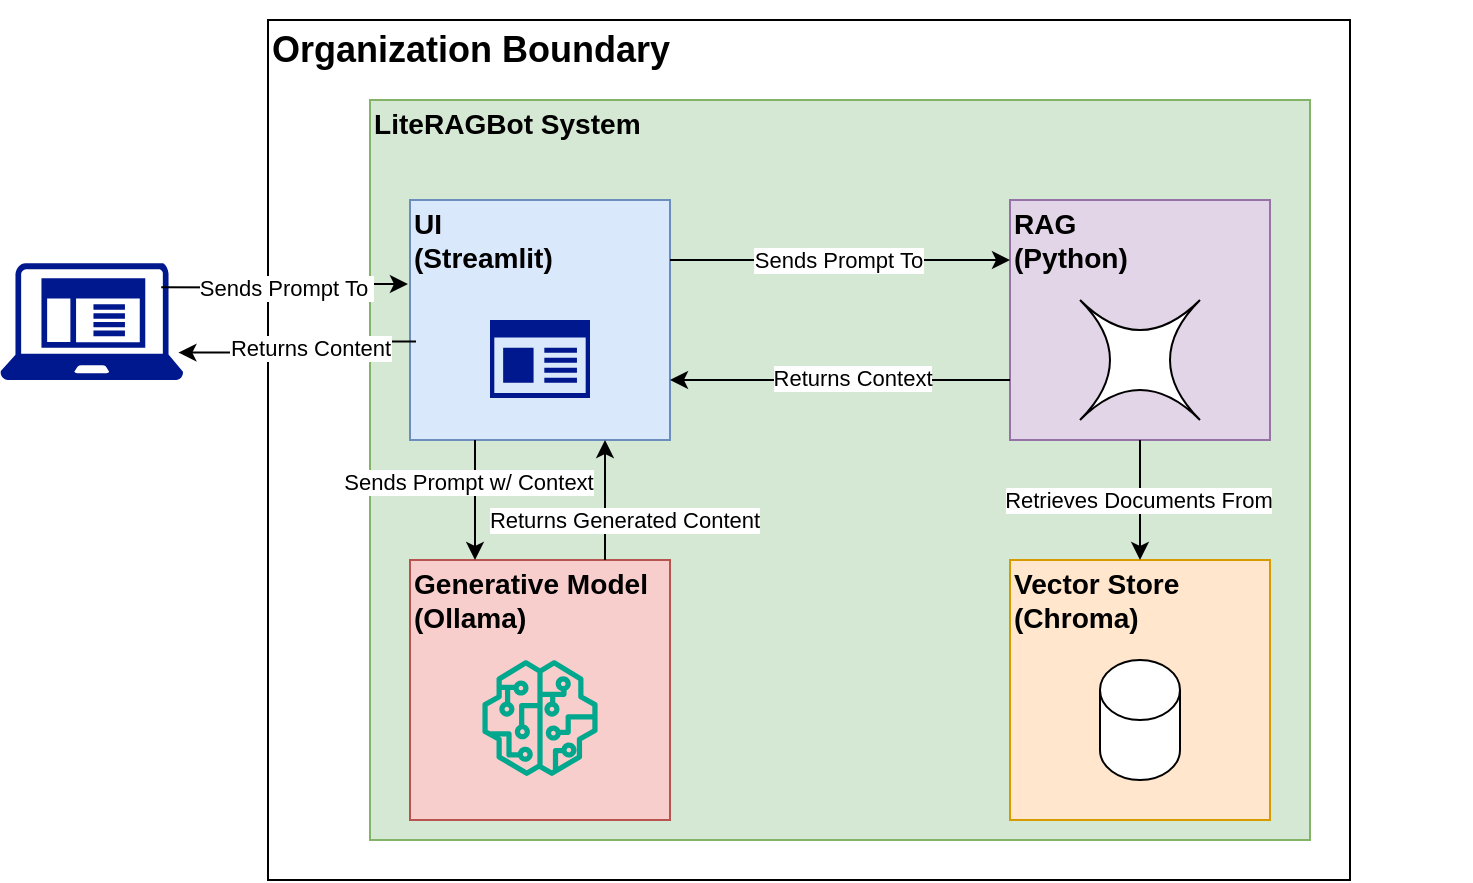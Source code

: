 <mxfile version="24.8.6">
  <diagram name="Page-1" id="RHXMkg8_H6TQGiqPr1Bk">
    <mxGraphModel dx="1180" dy="2975" grid="1" gridSize="10" guides="1" tooltips="1" connect="1" arrows="1" fold="1" page="1" pageScale="1" pageWidth="850" pageHeight="1100" math="0" shadow="0">
      <root>
        <mxCell id="0" />
        <mxCell id="1" parent="0" />
        <mxCell id="zv_h5Y6OcpjjRqXLdyc9-14" value="&lt;h2&gt;Organization Boundary&lt;/h2&gt;" style="rounded=0;whiteSpace=wrap;html=1;align=left;verticalAlign=top;labelPosition=center;verticalLabelPosition=middle;spacing=2;spacingLeft=0;spacingBottom=0;spacingTop=-17;" parent="1" vertex="1">
          <mxGeometry x="149" y="-2190" width="541" height="430" as="geometry" />
        </mxCell>
        <mxCell id="zv_h5Y6OcpjjRqXLdyc9-17" value="" style="group;textShadow=1;" parent="1" vertex="1" connectable="0">
          <mxGeometry x="200" y="-2150" width="550" height="380" as="geometry" />
        </mxCell>
        <mxCell id="zv_h5Y6OcpjjRqXLdyc9-18" value="&lt;h3&gt;LiteRAGBot System&lt;/h3&gt;" style="rounded=0;whiteSpace=wrap;html=1;align=left;verticalAlign=top;labelPosition=center;verticalLabelPosition=middle;spacing=2;spacingLeft=0;spacingBottom=0;spacingTop=-17;fillColor=#d5e8d4;strokeColor=#82b366;" parent="zv_h5Y6OcpjjRqXLdyc9-17" vertex="1">
          <mxGeometry width="470" height="370" as="geometry" />
        </mxCell>
        <mxCell id="ElPAvXAODItGgV-7TAqq-1" value="" style="group;textShadow=1;" parent="zv_h5Y6OcpjjRqXLdyc9-17" vertex="1" connectable="0">
          <mxGeometry x="20" y="50" width="130" height="120" as="geometry" />
        </mxCell>
        <mxCell id="ElPAvXAODItGgV-7TAqq-2" value="&lt;h3&gt;UI&lt;br&gt;(Streamlit)&lt;/h3&gt;" style="rounded=0;whiteSpace=wrap;html=1;align=left;verticalAlign=top;labelPosition=center;verticalLabelPosition=middle;spacing=2;spacingLeft=0;spacingBottom=0;spacingTop=-17;fillColor=#dae8fc;strokeColor=#6c8ebf;" parent="ElPAvXAODItGgV-7TAqq-1" vertex="1">
          <mxGeometry width="130" height="120" as="geometry" />
        </mxCell>
        <mxCell id="zv_h5Y6OcpjjRqXLdyc9-19" value="" style="sketch=0;aspect=fixed;pointerEvents=1;shadow=0;dashed=0;html=1;strokeColor=none;labelPosition=center;verticalLabelPosition=bottom;verticalAlign=top;align=center;fillColor=#00188D;shape=mxgraph.mscae.enterprise.app_generic" parent="ElPAvXAODItGgV-7TAqq-1" vertex="1">
          <mxGeometry x="40" y="60" width="50" height="39" as="geometry" />
        </mxCell>
        <mxCell id="KIqIY7wPr9Du4U6m_4qA-2" value="" style="sketch=0;aspect=fixed;pointerEvents=1;shadow=0;dashed=0;html=1;strokeColor=none;labelPosition=center;verticalLabelPosition=bottom;verticalAlign=top;align=center;fillColor=#00188D;shape=mxgraph.mscae.enterprise.client_application" parent="zv_h5Y6OcpjjRqXLdyc9-17" vertex="1">
          <mxGeometry x="-184.81" y="81.5" width="91.4" height="58.5" as="geometry" />
        </mxCell>
        <mxCell id="KIqIY7wPr9Du4U6m_4qA-10" value="Sends Prompt To&amp;nbsp;" style="edgeStyle=orthogonalEdgeStyle;rounded=0;orthogonalLoop=1;jettySize=auto;html=1;exitX=0.88;exitY=0.208;exitDx=0;exitDy=0;exitPerimeter=0;entryX=-0.008;entryY=0.35;entryDx=0;entryDy=0;entryPerimeter=0;" parent="zv_h5Y6OcpjjRqXLdyc9-17" source="KIqIY7wPr9Du4U6m_4qA-2" target="ElPAvXAODItGgV-7TAqq-2" edge="1">
          <mxGeometry relative="1" as="geometry">
            <mxPoint x="-134" y="199" as="sourcePoint" />
          </mxGeometry>
        </mxCell>
        <mxCell id="KIqIY7wPr9Du4U6m_4qA-16" style="edgeStyle=orthogonalEdgeStyle;rounded=0;orthogonalLoop=1;jettySize=auto;html=1;exitX=0.023;exitY=0.59;exitDx=0;exitDy=0;entryX=0.974;entryY=0.766;entryDx=0;entryDy=0;entryPerimeter=0;exitPerimeter=0;" parent="zv_h5Y6OcpjjRqXLdyc9-17" source="ElPAvXAODItGgV-7TAqq-2" target="KIqIY7wPr9Du4U6m_4qA-2" edge="1">
          <mxGeometry relative="1" as="geometry" />
        </mxCell>
        <mxCell id="KIqIY7wPr9Du4U6m_4qA-17" value="Returns Content" style="edgeLabel;html=1;align=center;verticalAlign=middle;resizable=0;points=[];" parent="KIqIY7wPr9Du4U6m_4qA-16" vertex="1" connectable="0">
          <mxGeometry x="0.092" y="-1" relative="1" as="geometry">
            <mxPoint x="9" y="-2" as="offset" />
          </mxGeometry>
        </mxCell>
        <mxCell id="KIqIY7wPr9Du4U6m_4qA-3" value="" style="group;textShadow=1;" parent="zv_h5Y6OcpjjRqXLdyc9-17" vertex="1" connectable="0">
          <mxGeometry x="20" y="230" width="130" height="130" as="geometry" />
        </mxCell>
        <mxCell id="KIqIY7wPr9Du4U6m_4qA-4" value="&lt;h3&gt;Generative Model&lt;br&gt;(Ollama)&lt;/h3&gt;" style="rounded=0;whiteSpace=wrap;html=1;align=left;verticalAlign=top;labelPosition=center;verticalLabelPosition=middle;spacing=2;spacingLeft=0;spacingBottom=0;spacingTop=-17;fillColor=#f8cecc;strokeColor=#b85450;" parent="KIqIY7wPr9Du4U6m_4qA-3" vertex="1">
          <mxGeometry width="130" height="130" as="geometry" />
        </mxCell>
        <mxCell id="KIqIY7wPr9Du4U6m_4qA-7" value="" style="sketch=0;outlineConnect=0;fontColor=#232F3E;gradientColor=none;fillColor=#01A88D;strokeColor=none;dashed=0;verticalLabelPosition=bottom;verticalAlign=top;align=center;html=1;fontSize=12;fontStyle=0;aspect=fixed;pointerEvents=1;shape=mxgraph.aws4.sagemaker_model;" parent="KIqIY7wPr9Du4U6m_4qA-3" vertex="1">
          <mxGeometry x="36" y="50" width="58" height="58" as="geometry" />
        </mxCell>
        <mxCell id="ElPAvXAODItGgV-7TAqq-4" style="edgeStyle=orthogonalEdgeStyle;rounded=0;orthogonalLoop=1;jettySize=auto;html=1;exitX=0.25;exitY=1;exitDx=0;exitDy=0;entryX=0.25;entryY=0;entryDx=0;entryDy=0;" parent="zv_h5Y6OcpjjRqXLdyc9-17" source="ElPAvXAODItGgV-7TAqq-2" target="KIqIY7wPr9Du4U6m_4qA-4" edge="1">
          <mxGeometry relative="1" as="geometry" />
        </mxCell>
        <mxCell id="ElPAvXAODItGgV-7TAqq-5" value="Sends Prompt w/ Context" style="edgeLabel;html=1;align=center;verticalAlign=middle;resizable=0;points=[];" parent="ElPAvXAODItGgV-7TAqq-4" vertex="1" connectable="0">
          <mxGeometry x="-0.189" y="1" relative="1" as="geometry">
            <mxPoint x="-5" y="-4" as="offset" />
          </mxGeometry>
        </mxCell>
        <mxCell id="ElPAvXAODItGgV-7TAqq-6" style="edgeStyle=orthogonalEdgeStyle;rounded=0;orthogonalLoop=1;jettySize=auto;html=1;exitX=0.75;exitY=0;exitDx=0;exitDy=0;entryX=0.75;entryY=1;entryDx=0;entryDy=0;" parent="zv_h5Y6OcpjjRqXLdyc9-17" source="KIqIY7wPr9Du4U6m_4qA-4" target="ElPAvXAODItGgV-7TAqq-2" edge="1">
          <mxGeometry relative="1" as="geometry" />
        </mxCell>
        <mxCell id="ElPAvXAODItGgV-7TAqq-7" value="Returns Generated Content" style="edgeLabel;html=1;align=center;verticalAlign=middle;resizable=0;points=[];" parent="ElPAvXAODItGgV-7TAqq-6" vertex="1" connectable="0">
          <mxGeometry x="-0.161" relative="1" as="geometry">
            <mxPoint x="9" y="5" as="offset" />
          </mxGeometry>
        </mxCell>
        <mxCell id="ElPAvXAODItGgV-7TAqq-8" value="" style="group;textShadow=1;" parent="zv_h5Y6OcpjjRqXLdyc9-17" vertex="1" connectable="0">
          <mxGeometry x="320" y="50" width="130" height="130" as="geometry" />
        </mxCell>
        <mxCell id="ElPAvXAODItGgV-7TAqq-9" value="&lt;h3&gt;RAG&lt;br&gt;(Python)&lt;/h3&gt;" style="rounded=0;whiteSpace=wrap;html=1;align=left;verticalAlign=top;labelPosition=center;verticalLabelPosition=middle;spacing=2;spacingLeft=0;spacingBottom=0;spacingTop=-17;fillColor=#e1d5e7;strokeColor=#9673a6;" parent="ElPAvXAODItGgV-7TAqq-8" vertex="1">
          <mxGeometry width="130" height="120" as="geometry" />
        </mxCell>
        <mxCell id="ElPAvXAODItGgV-7TAqq-11" value="" style="shape=switch;whiteSpace=wrap;html=1;" parent="ElPAvXAODItGgV-7TAqq-8" vertex="1">
          <mxGeometry x="35" y="50" width="60" height="60" as="geometry" />
        </mxCell>
        <mxCell id="DRT4EkGlhoHGdxRZwR4P-1" style="edgeStyle=orthogonalEdgeStyle;rounded=0;orthogonalLoop=1;jettySize=auto;html=1;exitX=0.5;exitY=1;exitDx=0;exitDy=0;" edge="1" parent="ElPAvXAODItGgV-7TAqq-8" source="ElPAvXAODItGgV-7TAqq-9" target="ElPAvXAODItGgV-7TAqq-9">
          <mxGeometry relative="1" as="geometry" />
        </mxCell>
        <mxCell id="ElPAvXAODItGgV-7TAqq-31" value="" style="group;textShadow=1;" parent="zv_h5Y6OcpjjRqXLdyc9-17" vertex="1" connectable="0">
          <mxGeometry x="320" y="230" width="135" height="130" as="geometry" />
        </mxCell>
        <mxCell id="ElPAvXAODItGgV-7TAqq-32" value="&lt;h3&gt;Vector Store&lt;br&gt;(Chroma)&lt;/h3&gt;" style="rounded=0;whiteSpace=wrap;html=1;align=left;verticalAlign=top;labelPosition=center;verticalLabelPosition=middle;spacing=2;spacingLeft=0;spacingBottom=0;spacingTop=-17;fillColor=#ffe6cc;strokeColor=#d79b00;" parent="ElPAvXAODItGgV-7TAqq-31" vertex="1">
          <mxGeometry width="130" height="130" as="geometry" />
        </mxCell>
        <mxCell id="ElPAvXAODItGgV-7TAqq-34" value="" style="shape=cylinder3;whiteSpace=wrap;html=1;boundedLbl=1;backgroundOutline=1;size=15;" parent="ElPAvXAODItGgV-7TAqq-31" vertex="1">
          <mxGeometry x="45" y="50" width="40" height="60" as="geometry" />
        </mxCell>
        <mxCell id="ElPAvXAODItGgV-7TAqq-35" style="edgeStyle=orthogonalEdgeStyle;rounded=0;orthogonalLoop=1;jettySize=auto;html=1;exitX=1;exitY=0.25;exitDx=0;exitDy=0;entryX=0;entryY=0.25;entryDx=0;entryDy=0;" parent="zv_h5Y6OcpjjRqXLdyc9-17" source="ElPAvXAODItGgV-7TAqq-2" target="ElPAvXAODItGgV-7TAqq-9" edge="1">
          <mxGeometry relative="1" as="geometry" />
        </mxCell>
        <mxCell id="ElPAvXAODItGgV-7TAqq-36" value="Sends Prompt To" style="edgeLabel;html=1;align=center;verticalAlign=middle;resizable=0;points=[];" parent="ElPAvXAODItGgV-7TAqq-35" vertex="1" connectable="0">
          <mxGeometry x="-0.012" relative="1" as="geometry">
            <mxPoint as="offset" />
          </mxGeometry>
        </mxCell>
        <mxCell id="ElPAvXAODItGgV-7TAqq-37" style="edgeStyle=orthogonalEdgeStyle;rounded=0;orthogonalLoop=1;jettySize=auto;html=1;exitX=0.5;exitY=1;exitDx=0;exitDy=0;entryX=0.5;entryY=0;entryDx=0;entryDy=0;" parent="zv_h5Y6OcpjjRqXLdyc9-17" source="ElPAvXAODItGgV-7TAqq-9" target="ElPAvXAODItGgV-7TAqq-32" edge="1">
          <mxGeometry relative="1" as="geometry" />
        </mxCell>
        <mxCell id="ElPAvXAODItGgV-7TAqq-38" value="Retrieves Documents From" style="edgeLabel;html=1;align=center;verticalAlign=middle;resizable=0;points=[];" parent="ElPAvXAODItGgV-7TAqq-37" vertex="1" connectable="0">
          <mxGeometry y="-1" relative="1" as="geometry">
            <mxPoint as="offset" />
          </mxGeometry>
        </mxCell>
        <mxCell id="ElPAvXAODItGgV-7TAqq-39" style="edgeStyle=orthogonalEdgeStyle;rounded=0;orthogonalLoop=1;jettySize=auto;html=1;exitX=0;exitY=0.75;exitDx=0;exitDy=0;entryX=1;entryY=0.75;entryDx=0;entryDy=0;" parent="zv_h5Y6OcpjjRqXLdyc9-17" source="ElPAvXAODItGgV-7TAqq-9" target="ElPAvXAODItGgV-7TAqq-2" edge="1">
          <mxGeometry relative="1" as="geometry" />
        </mxCell>
        <mxCell id="ElPAvXAODItGgV-7TAqq-40" value="Returns Context" style="edgeLabel;html=1;align=center;verticalAlign=middle;resizable=0;points=[];" parent="ElPAvXAODItGgV-7TAqq-39" vertex="1" connectable="0">
          <mxGeometry x="-0.071" y="-1" relative="1" as="geometry">
            <mxPoint as="offset" />
          </mxGeometry>
        </mxCell>
      </root>
    </mxGraphModel>
  </diagram>
</mxfile>
